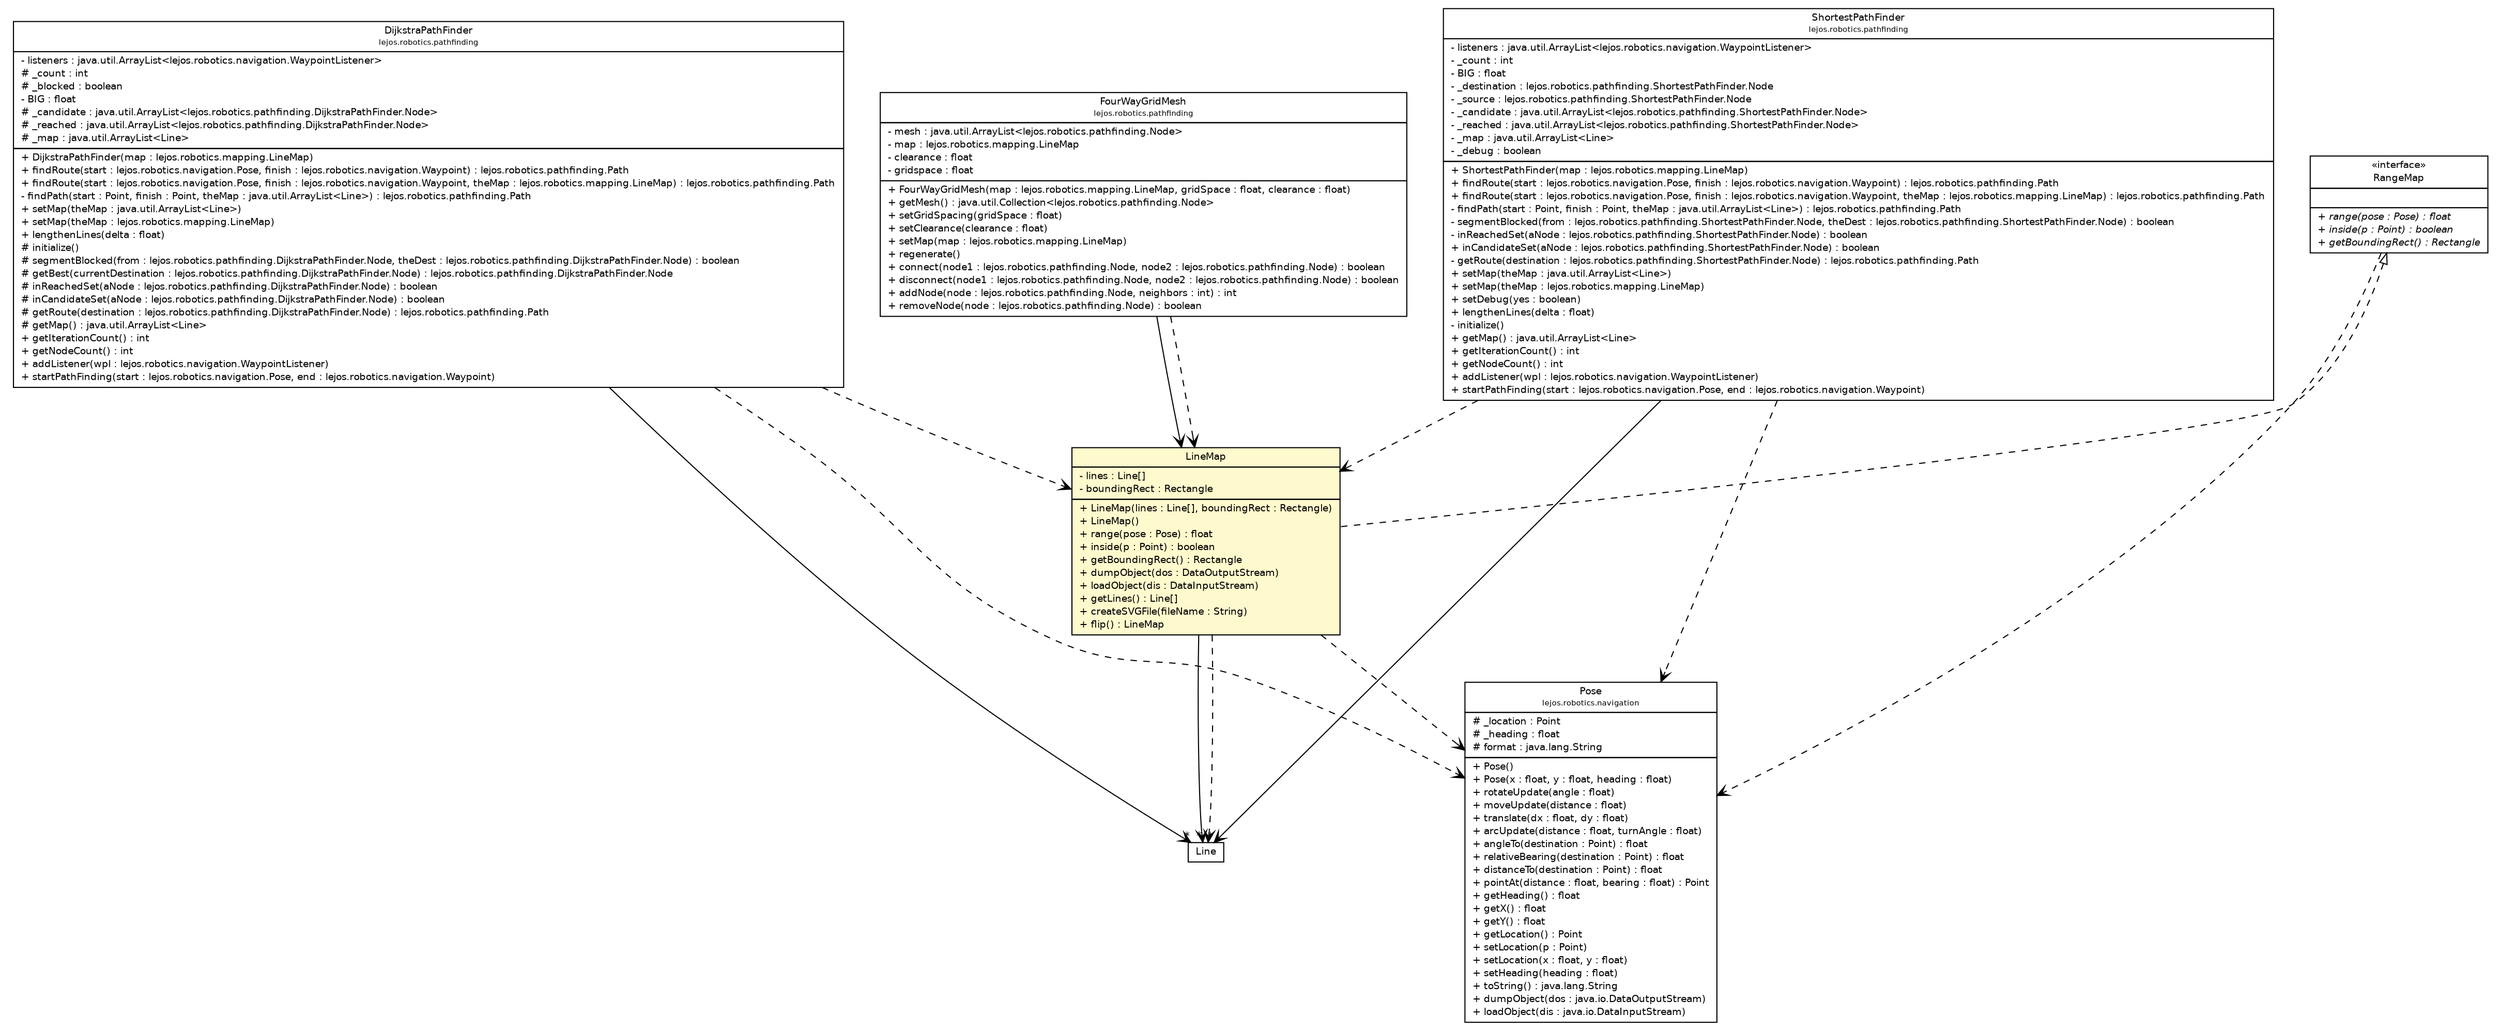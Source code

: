 #!/usr/local/bin/dot
#
# Class diagram 
# Generated by UMLGraph version R5_6-24-gf6e263 (http://www.umlgraph.org/)
#

digraph G {
	edge [fontname="Helvetica",fontsize=10,labelfontname="Helvetica",labelfontsize=10];
	node [fontname="Helvetica",fontsize=10,shape=plaintext];
	nodesep=0.25;
	ranksep=0.5;
	// lejos.robotics.mapping.LineMap
	c1915 [label=<<table title="lejos.robotics.mapping.LineMap" border="0" cellborder="1" cellspacing="0" cellpadding="2" port="p" bgcolor="lemonChiffon" href="./LineMap.html">
		<tr><td><table border="0" cellspacing="0" cellpadding="1">
<tr><td align="center" balign="center"> LineMap </td></tr>
		</table></td></tr>
		<tr><td><table border="0" cellspacing="0" cellpadding="1">
<tr><td align="left" balign="left"> - lines : Line[] </td></tr>
<tr><td align="left" balign="left"> - boundingRect : Rectangle </td></tr>
		</table></td></tr>
		<tr><td><table border="0" cellspacing="0" cellpadding="1">
<tr><td align="left" balign="left"> + LineMap(lines : Line[], boundingRect : Rectangle) </td></tr>
<tr><td align="left" balign="left"> + LineMap() </td></tr>
<tr><td align="left" balign="left"> + range(pose : Pose) : float </td></tr>
<tr><td align="left" balign="left"> + inside(p : Point) : boolean </td></tr>
<tr><td align="left" balign="left"> + getBoundingRect() : Rectangle </td></tr>
<tr><td align="left" balign="left"> + dumpObject(dos : DataOutputStream) </td></tr>
<tr><td align="left" balign="left"> + loadObject(dis : DataInputStream) </td></tr>
<tr><td align="left" balign="left"> + getLines() : Line[] </td></tr>
<tr><td align="left" balign="left"> + createSVGFile(fileName : String) </td></tr>
<tr><td align="left" balign="left"> + flip() : LineMap </td></tr>
		</table></td></tr>
		</table>>, URL="./LineMap.html", fontname="Helvetica", fontcolor="black", fontsize=9.0];
	// lejos.robotics.mapping.RangeMap
	c1917 [label=<<table title="lejos.robotics.mapping.RangeMap" border="0" cellborder="1" cellspacing="0" cellpadding="2" port="p" href="./RangeMap.html">
		<tr><td><table border="0" cellspacing="0" cellpadding="1">
<tr><td align="center" balign="center"> &#171;interface&#187; </td></tr>
<tr><td align="center" balign="center"> RangeMap </td></tr>
		</table></td></tr>
		<tr><td><table border="0" cellspacing="0" cellpadding="1">
<tr><td align="left" balign="left">  </td></tr>
		</table></td></tr>
		<tr><td><table border="0" cellspacing="0" cellpadding="1">
<tr><td align="left" balign="left"><font face="Helvetica-Oblique" point-size="9.0"> + range(pose : Pose) : float </font></td></tr>
<tr><td align="left" balign="left"><font face="Helvetica-Oblique" point-size="9.0"> + inside(p : Point) : boolean </font></td></tr>
<tr><td align="left" balign="left"><font face="Helvetica-Oblique" point-size="9.0"> + getBoundingRect() : Rectangle </font></td></tr>
		</table></td></tr>
		</table>>, URL="./RangeMap.html", fontname="Helvetica", fontcolor="black", fontsize=9.0];
	// lejos.robotics.navigation.Pose
	c1937 [label=<<table title="lejos.robotics.navigation.Pose" border="0" cellborder="1" cellspacing="0" cellpadding="2" port="p" href="../navigation/Pose.html">
		<tr><td><table border="0" cellspacing="0" cellpadding="1">
<tr><td align="center" balign="center"> Pose </td></tr>
<tr><td align="center" balign="center"><font point-size="7.0"> lejos.robotics.navigation </font></td></tr>
		</table></td></tr>
		<tr><td><table border="0" cellspacing="0" cellpadding="1">
<tr><td align="left" balign="left"> # _location : Point </td></tr>
<tr><td align="left" balign="left"> # _heading : float </td></tr>
<tr><td align="left" balign="left"> # format : java.lang.String </td></tr>
		</table></td></tr>
		<tr><td><table border="0" cellspacing="0" cellpadding="1">
<tr><td align="left" balign="left"> + Pose() </td></tr>
<tr><td align="left" balign="left"> + Pose(x : float, y : float, heading : float) </td></tr>
<tr><td align="left" balign="left"> + rotateUpdate(angle : float) </td></tr>
<tr><td align="left" balign="left"> + moveUpdate(distance : float) </td></tr>
<tr><td align="left" balign="left"> + translate(dx : float, dy : float) </td></tr>
<tr><td align="left" balign="left"> + arcUpdate(distance : float, turnAngle : float) </td></tr>
<tr><td align="left" balign="left"> + angleTo(destination : Point) : float </td></tr>
<tr><td align="left" balign="left"> + relativeBearing(destination : Point) : float </td></tr>
<tr><td align="left" balign="left"> + distanceTo(destination : Point) : float </td></tr>
<tr><td align="left" balign="left"> + pointAt(distance : float, bearing : float) : Point </td></tr>
<tr><td align="left" balign="left"> + getHeading() : float </td></tr>
<tr><td align="left" balign="left"> + getX() : float </td></tr>
<tr><td align="left" balign="left"> + getY() : float </td></tr>
<tr><td align="left" balign="left"> + getLocation() : Point </td></tr>
<tr><td align="left" balign="left"> + setLocation(p : Point) </td></tr>
<tr><td align="left" balign="left"> + setLocation(x : float, y : float) </td></tr>
<tr><td align="left" balign="left"> + setHeading(heading : float) </td></tr>
<tr><td align="left" balign="left"> + toString() : java.lang.String </td></tr>
<tr><td align="left" balign="left"> + dumpObject(dos : java.io.DataOutputStream) </td></tr>
<tr><td align="left" balign="left"> + loadObject(dis : java.io.DataInputStream) </td></tr>
		</table></td></tr>
		</table>>, URL="../navigation/Pose.html", fontname="Helvetica", fontcolor="black", fontsize=9.0];
	// lejos.robotics.pathfinding.DijkstraPathFinder
	c1952 [label=<<table title="lejos.robotics.pathfinding.DijkstraPathFinder" border="0" cellborder="1" cellspacing="0" cellpadding="2" port="p" href="../pathfinding/DijkstraPathFinder.html">
		<tr><td><table border="0" cellspacing="0" cellpadding="1">
<tr><td align="center" balign="center"> DijkstraPathFinder </td></tr>
<tr><td align="center" balign="center"><font point-size="7.0"> lejos.robotics.pathfinding </font></td></tr>
		</table></td></tr>
		<tr><td><table border="0" cellspacing="0" cellpadding="1">
<tr><td align="left" balign="left"> - listeners : java.util.ArrayList&lt;lejos.robotics.navigation.WaypointListener&gt; </td></tr>
<tr><td align="left" balign="left"> # _count : int </td></tr>
<tr><td align="left" balign="left"> # _blocked : boolean </td></tr>
<tr><td align="left" balign="left"> - BIG : float </td></tr>
<tr><td align="left" balign="left"> # _candidate : java.util.ArrayList&lt;lejos.robotics.pathfinding.DijkstraPathFinder.Node&gt; </td></tr>
<tr><td align="left" balign="left"> # _reached : java.util.ArrayList&lt;lejos.robotics.pathfinding.DijkstraPathFinder.Node&gt; </td></tr>
<tr><td align="left" balign="left"> # _map : java.util.ArrayList&lt;Line&gt; </td></tr>
		</table></td></tr>
		<tr><td><table border="0" cellspacing="0" cellpadding="1">
<tr><td align="left" balign="left"> + DijkstraPathFinder(map : lejos.robotics.mapping.LineMap) </td></tr>
<tr><td align="left" balign="left"> + findRoute(start : lejos.robotics.navigation.Pose, finish : lejos.robotics.navigation.Waypoint) : lejos.robotics.pathfinding.Path </td></tr>
<tr><td align="left" balign="left"> + findRoute(start : lejos.robotics.navigation.Pose, finish : lejos.robotics.navigation.Waypoint, theMap : lejos.robotics.mapping.LineMap) : lejos.robotics.pathfinding.Path </td></tr>
<tr><td align="left" balign="left"> - findPath(start : Point, finish : Point, theMap : java.util.ArrayList&lt;Line&gt;) : lejos.robotics.pathfinding.Path </td></tr>
<tr><td align="left" balign="left"> + setMap(theMap : java.util.ArrayList&lt;Line&gt;) </td></tr>
<tr><td align="left" balign="left"> + setMap(theMap : lejos.robotics.mapping.LineMap) </td></tr>
<tr><td align="left" balign="left"> + lengthenLines(delta : float) </td></tr>
<tr><td align="left" balign="left"> # initialize() </td></tr>
<tr><td align="left" balign="left"> # segmentBlocked(from : lejos.robotics.pathfinding.DijkstraPathFinder.Node, theDest : lejos.robotics.pathfinding.DijkstraPathFinder.Node) : boolean </td></tr>
<tr><td align="left" balign="left"> # getBest(currentDestination : lejos.robotics.pathfinding.DijkstraPathFinder.Node) : lejos.robotics.pathfinding.DijkstraPathFinder.Node </td></tr>
<tr><td align="left" balign="left"> # inReachedSet(aNode : lejos.robotics.pathfinding.DijkstraPathFinder.Node) : boolean </td></tr>
<tr><td align="left" balign="left"> # inCandidateSet(aNode : lejos.robotics.pathfinding.DijkstraPathFinder.Node) : boolean </td></tr>
<tr><td align="left" balign="left"> # getRoute(destination : lejos.robotics.pathfinding.DijkstraPathFinder.Node) : lejos.robotics.pathfinding.Path </td></tr>
<tr><td align="left" balign="left"> # getMap() : java.util.ArrayList&lt;Line&gt; </td></tr>
<tr><td align="left" balign="left"> + getIterationCount() : int </td></tr>
<tr><td align="left" balign="left"> + getNodeCount() : int </td></tr>
<tr><td align="left" balign="left"> + addListener(wpl : lejos.robotics.navigation.WaypointListener) </td></tr>
<tr><td align="left" balign="left"> + startPathFinding(start : lejos.robotics.navigation.Pose, end : lejos.robotics.navigation.Waypoint) </td></tr>
		</table></td></tr>
		</table>>, URL="../pathfinding/DijkstraPathFinder.html", fontname="Helvetica", fontcolor="black", fontsize=9.0];
	// lejos.robotics.pathfinding.FourWayGridMesh
	c1954 [label=<<table title="lejos.robotics.pathfinding.FourWayGridMesh" border="0" cellborder="1" cellspacing="0" cellpadding="2" port="p" href="../pathfinding/FourWayGridMesh.html">
		<tr><td><table border="0" cellspacing="0" cellpadding="1">
<tr><td align="center" balign="center"> FourWayGridMesh </td></tr>
<tr><td align="center" balign="center"><font point-size="7.0"> lejos.robotics.pathfinding </font></td></tr>
		</table></td></tr>
		<tr><td><table border="0" cellspacing="0" cellpadding="1">
<tr><td align="left" balign="left"> - mesh : java.util.ArrayList&lt;lejos.robotics.pathfinding.Node&gt; </td></tr>
<tr><td align="left" balign="left"> - map : lejos.robotics.mapping.LineMap </td></tr>
<tr><td align="left" balign="left"> - clearance : float </td></tr>
<tr><td align="left" balign="left"> - gridspace : float </td></tr>
		</table></td></tr>
		<tr><td><table border="0" cellspacing="0" cellpadding="1">
<tr><td align="left" balign="left"> + FourWayGridMesh(map : lejos.robotics.mapping.LineMap, gridSpace : float, clearance : float) </td></tr>
<tr><td align="left" balign="left"> + getMesh() : java.util.Collection&lt;lejos.robotics.pathfinding.Node&gt; </td></tr>
<tr><td align="left" balign="left"> + setGridSpacing(gridSpace : float) </td></tr>
<tr><td align="left" balign="left"> + setClearance(clearance : float) </td></tr>
<tr><td align="left" balign="left"> + setMap(map : lejos.robotics.mapping.LineMap) </td></tr>
<tr><td align="left" balign="left"> + regenerate() </td></tr>
<tr><td align="left" balign="left"> + connect(node1 : lejos.robotics.pathfinding.Node, node2 : lejos.robotics.pathfinding.Node) : boolean </td></tr>
<tr><td align="left" balign="left"> + disconnect(node1 : lejos.robotics.pathfinding.Node, node2 : lejos.robotics.pathfinding.Node) : boolean </td></tr>
<tr><td align="left" balign="left"> + addNode(node : lejos.robotics.pathfinding.Node, neighbors : int) : int </td></tr>
<tr><td align="left" balign="left"> + removeNode(node : lejos.robotics.pathfinding.Node) : boolean </td></tr>
		</table></td></tr>
		</table>>, URL="../pathfinding/FourWayGridMesh.html", fontname="Helvetica", fontcolor="black", fontsize=9.0];
	// lejos.robotics.pathfinding.ShortestPathFinder
	c1964 [label=<<table title="lejos.robotics.pathfinding.ShortestPathFinder" border="0" cellborder="1" cellspacing="0" cellpadding="2" port="p" href="../pathfinding/ShortestPathFinder.html">
		<tr><td><table border="0" cellspacing="0" cellpadding="1">
<tr><td align="center" balign="center"> ShortestPathFinder </td></tr>
<tr><td align="center" balign="center"><font point-size="7.0"> lejos.robotics.pathfinding </font></td></tr>
		</table></td></tr>
		<tr><td><table border="0" cellspacing="0" cellpadding="1">
<tr><td align="left" balign="left"> - listeners : java.util.ArrayList&lt;lejos.robotics.navigation.WaypointListener&gt; </td></tr>
<tr><td align="left" balign="left"> - _count : int </td></tr>
<tr><td align="left" balign="left"> - BIG : float </td></tr>
<tr><td align="left" balign="left"> - _destination : lejos.robotics.pathfinding.ShortestPathFinder.Node </td></tr>
<tr><td align="left" balign="left"> - _source : lejos.robotics.pathfinding.ShortestPathFinder.Node </td></tr>
<tr><td align="left" balign="left"> - _candidate : java.util.ArrayList&lt;lejos.robotics.pathfinding.ShortestPathFinder.Node&gt; </td></tr>
<tr><td align="left" balign="left"> - _reached : java.util.ArrayList&lt;lejos.robotics.pathfinding.ShortestPathFinder.Node&gt; </td></tr>
<tr><td align="left" balign="left"> - _map : java.util.ArrayList&lt;Line&gt; </td></tr>
<tr><td align="left" balign="left"> - _debug : boolean </td></tr>
		</table></td></tr>
		<tr><td><table border="0" cellspacing="0" cellpadding="1">
<tr><td align="left" balign="left"> + ShortestPathFinder(map : lejos.robotics.mapping.LineMap) </td></tr>
<tr><td align="left" balign="left"> + findRoute(start : lejos.robotics.navigation.Pose, finish : lejos.robotics.navigation.Waypoint) : lejos.robotics.pathfinding.Path </td></tr>
<tr><td align="left" balign="left"> + findRoute(start : lejos.robotics.navigation.Pose, finish : lejos.robotics.navigation.Waypoint, theMap : lejos.robotics.mapping.LineMap) : lejos.robotics.pathfinding.Path </td></tr>
<tr><td align="left" balign="left"> - findPath(start : Point, finish : Point, theMap : java.util.ArrayList&lt;Line&gt;) : lejos.robotics.pathfinding.Path </td></tr>
<tr><td align="left" balign="left"> - segmentBlocked(from : lejos.robotics.pathfinding.ShortestPathFinder.Node, theDest : lejos.robotics.pathfinding.ShortestPathFinder.Node) : boolean </td></tr>
<tr><td align="left" balign="left"> - inReachedSet(aNode : lejos.robotics.pathfinding.ShortestPathFinder.Node) : boolean </td></tr>
<tr><td align="left" balign="left"> + inCandidateSet(aNode : lejos.robotics.pathfinding.ShortestPathFinder.Node) : boolean </td></tr>
<tr><td align="left" balign="left"> - getRoute(destination : lejos.robotics.pathfinding.ShortestPathFinder.Node) : lejos.robotics.pathfinding.Path </td></tr>
<tr><td align="left" balign="left"> + setMap(theMap : java.util.ArrayList&lt;Line&gt;) </td></tr>
<tr><td align="left" balign="left"> + setMap(theMap : lejos.robotics.mapping.LineMap) </td></tr>
<tr><td align="left" balign="left"> + setDebug(yes : boolean) </td></tr>
<tr><td align="left" balign="left"> + lengthenLines(delta : float) </td></tr>
<tr><td align="left" balign="left"> - initialize() </td></tr>
<tr><td align="left" balign="left"> + getMap() : java.util.ArrayList&lt;Line&gt; </td></tr>
<tr><td align="left" balign="left"> + getIterationCount() : int </td></tr>
<tr><td align="left" balign="left"> + getNodeCount() : int </td></tr>
<tr><td align="left" balign="left"> + addListener(wpl : lejos.robotics.navigation.WaypointListener) </td></tr>
<tr><td align="left" balign="left"> + startPathFinding(start : lejos.robotics.navigation.Pose, end : lejos.robotics.navigation.Waypoint) </td></tr>
		</table></td></tr>
		</table>>, URL="../pathfinding/ShortestPathFinder.html", fontname="Helvetica", fontcolor="black", fontsize=9.0];
	//lejos.robotics.mapping.LineMap implements lejos.robotics.mapping.RangeMap
	c1917:p -> c1915:p [dir=back,arrowtail=empty,style=dashed];
	// lejos.robotics.mapping.LineMap NAVASSOC Line
	c1915:p -> c1966:p [taillabel="", label="", headlabel="*", fontname="Helvetica", fontcolor="black", fontsize=10.0, color="black", arrowhead=open];
	// lejos.robotics.pathfinding.DijkstraPathFinder NAVASSOC Line
	c1952:p -> c1966:p [taillabel="", label="", headlabel="*", fontname="Helvetica", fontcolor="black", fontsize=10.0, color="black", arrowhead=open];
	// lejos.robotics.pathfinding.FourWayGridMesh NAVASSOC lejos.robotics.mapping.LineMap
	c1954:p -> c1915:p [taillabel="", label="", headlabel="", fontname="Helvetica", fontcolor="black", fontsize=10.0, color="black", arrowhead=open];
	// lejos.robotics.pathfinding.ShortestPathFinder NAVASSOC Line
	c1964:p -> c1966:p [taillabel="", label="", headlabel="*", fontname="Helvetica", fontcolor="black", fontsize=10.0, color="black", arrowhead=open];
	// lejos.robotics.mapping.LineMap DEPEND Line
	c1915:p -> c1966:p [taillabel="", label="", headlabel="", fontname="Helvetica", fontcolor="black", fontsize=10.0, color="black", arrowhead=open, style=dashed];
	// lejos.robotics.mapping.LineMap DEPEND lejos.robotics.navigation.Pose
	c1915:p -> c1937:p [taillabel="", label="", headlabel="", fontname="Helvetica", fontcolor="black", fontsize=10.0, color="black", arrowhead=open, style=dashed];
	// lejos.robotics.mapping.RangeMap DEPEND lejos.robotics.navigation.Pose
	c1917:p -> c1937:p [taillabel="", label="", headlabel="", fontname="Helvetica", fontcolor="black", fontsize=10.0, color="black", arrowhead=open, style=dashed];
	// lejos.robotics.pathfinding.DijkstraPathFinder DEPEND lejos.robotics.navigation.Pose
	c1952:p -> c1937:p [taillabel="", label="", headlabel="", fontname="Helvetica", fontcolor="black", fontsize=10.0, color="black", arrowhead=open, style=dashed];
	// lejos.robotics.pathfinding.DijkstraPathFinder DEPEND lejos.robotics.mapping.LineMap
	c1952:p -> c1915:p [taillabel="", label="", headlabel="", fontname="Helvetica", fontcolor="black", fontsize=10.0, color="black", arrowhead=open, style=dashed];
	// lejos.robotics.pathfinding.FourWayGridMesh DEPEND lejos.robotics.mapping.LineMap
	c1954:p -> c1915:p [taillabel="", label="", headlabel="", fontname="Helvetica", fontcolor="black", fontsize=10.0, color="black", arrowhead=open, style=dashed];
	// lejos.robotics.pathfinding.ShortestPathFinder DEPEND lejos.robotics.navigation.Pose
	c1964:p -> c1937:p [taillabel="", label="", headlabel="", fontname="Helvetica", fontcolor="black", fontsize=10.0, color="black", arrowhead=open, style=dashed];
	// lejos.robotics.pathfinding.ShortestPathFinder DEPEND lejos.robotics.mapping.LineMap
	c1964:p -> c1915:p [taillabel="", label="", headlabel="", fontname="Helvetica", fontcolor="black", fontsize=10.0, color="black", arrowhead=open, style=dashed];
	// Line
	c1966[label=<<table title="Line" border="0" cellborder="1" cellspacing="0" cellpadding="2" port="p" href="http://java.sun.com/j2se/1.4.2/docs/api//Line.html">
		<tr><td><table border="0" cellspacing="0" cellpadding="1">
<tr><td align="center" balign="center"> Line </td></tr>
		</table></td></tr>
		</table>>, fontname="Helvetica", fontcolor="black", fontsize=9.0];
}

